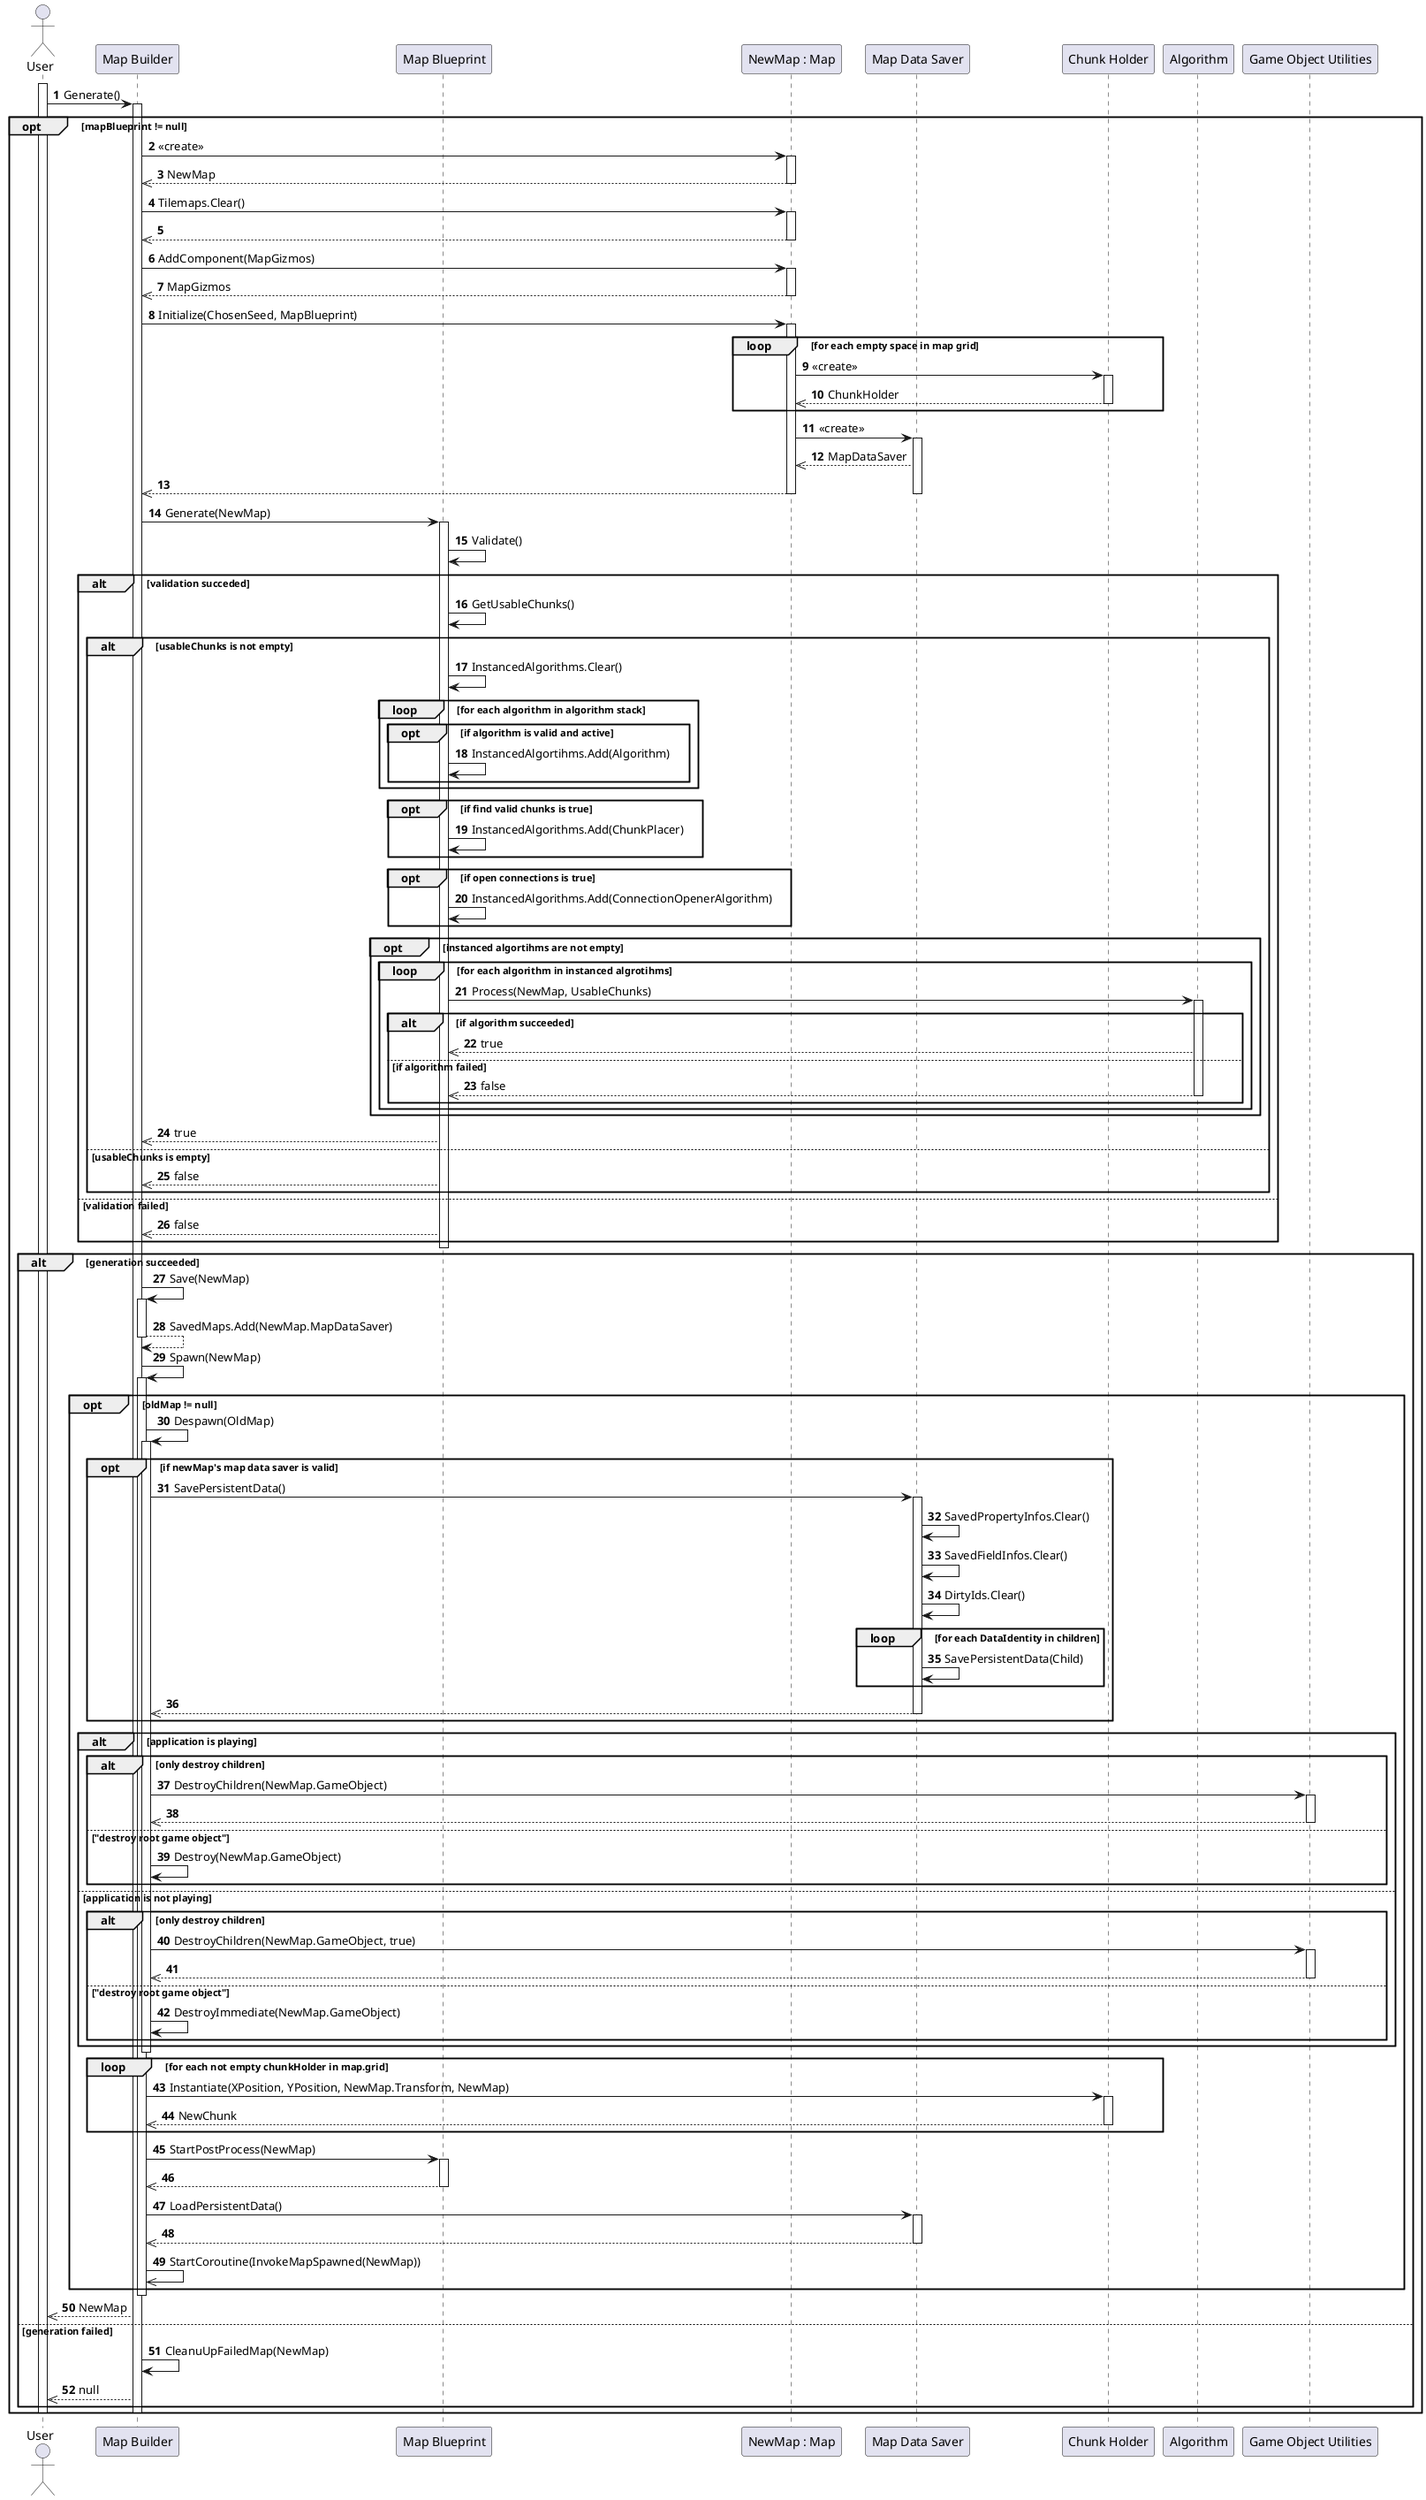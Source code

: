 @startuml Map Generation Sequence Diagram
autonumber

actor user as "User"
participant builder as "Map Builder"
participant blueprint as "Map Blueprint"
participant map as "NewMap : Map"
participant mds as "Map Data Saver"
participant ChunkHolder as "Chunk Holder"
participant algo as "Algorithm"
participant goUtils as "Game Object Utilities"

activate user
user -> builder: Generate()
activate builder
opt mapBlueprint != null

builder -> map: <<create>>
activate map
builder <<-- map: NewMap
deactivate map

builder -> map: Tilemaps.Clear()
activate map
builder <<-- map:
deactivate map

builder -> map: AddComponent(MapGizmos)
activate map
builder <<-- map: MapGizmos
deactivate map

builder -> map: Initialize(ChosenSeed, MapBlueprint)
activate map
loop for each empty space in map grid
    map -> ChunkHolder: <<create>>
    activate ChunkHolder
    map <<-- ChunkHolder: ChunkHolder
    deactivate ChunkHolder
end
map -> mds: <<create>>
activate mds
map <<-- mds: MapDataSaver
builder <<-- map:
deactivate map
deactivate mds
builder -> blueprint: Generate(NewMap)
activate blueprint
blueprint -> blueprint: Validate()
alt validation succeded
    blueprint -> blueprint: GetUsableChunks()
    alt usableChunks is not empty
        blueprint -> blueprint: InstancedAlgorithms.Clear()
        loop for each algorithm in algorithm stack
            opt if algorithm is valid and active
            blueprint -> blueprint: InstancedAlgortihms.Add(Algorithm)
        end
    end

    opt if find valid chunks is true
    blueprint -> blueprint: InstancedAlgorithms.Add(ChunkPlacer)
end

opt if open connections is true
blueprint -> blueprint: InstancedAlgorithms.Add(ConnectionOpenerAlgorithm)
end

opt instanced algortihms are not empty
loop for each algorithm in instanced algrotihms
blueprint -> algo: Process(NewMap, UsableChunks)
activate algo
alt if algorithm succeeded
    blueprint <<-- algo: true
else if algorithm failed
    blueprint <<-- algo: false
    deactivate algo
end
end
end

builder <<-- blueprint: true
else usableChunks is empty
builder <<-- blueprint: false
end

else validation failed
builder <<-- blueprint: false
end

deactivate blueprint

alt generation succeeded
builder -> builder: Save(NewMap)
activate builder
builder --> builder: SavedMaps.Add(NewMap.MapDataSaver)
deactivate builder

builder -> builder: Spawn(NewMap)
activate builder

opt oldMap != null
builder -> builder: Despawn(OldMap)
activate builder


opt if newMap's map data saver is valid
builder -> mds: SavePersistentData()
activate mds
mds -> mds: SavedPropertyInfos.Clear()
mds -> mds: SavedFieldInfos.Clear()
mds -> mds: DirtyIds.Clear()
loop for each DataIdentity in children
mds -> mds: SavePersistentData(Child)
end
builder <<-- mds:
deactivate mds
end
alt application is playing
alt only destroy children
builder -> goUtils: DestroyChildren(NewMap.GameObject)
activate goUtils
builder <<-- goUtils
deactivate goUtils
else "destroy root game object"
builder -> builder: Destroy(NewMap.GameObject)
end

else application is not playing
alt only destroy children
builder -> goUtils: DestroyChildren(NewMap.GameObject, true)
activate goUtils
builder <<-- goUtils
deactivate goUtils
else "destroy root game object"
builder -> builder: DestroyImmediate(NewMap.GameObject)
end
end
deactivate builder

loop for each not empty chunkHolder in map.grid
builder -> ChunkHolder: Instantiate(XPosition, YPosition, NewMap.Transform, NewMap)
activate ChunkHolder
builder <<-- ChunkHolder: NewChunk
deactivate ChunkHolder
end
builder -> blueprint: StartPostProcess(NewMap)
activate blueprint
builder <<-- blueprint
deactivate blueprint

builder -> mds: LoadPersistentData()
activate mds
builder <<-- mds
deactivate mds

builder ->> builder: StartCoroutine(InvokeMapSpawned(NewMap))
end
deactivate builder

user <<-- builder: NewMap
else generation failed
builder -> builder: CleanuUpFailedMap(NewMap)
user <<-- builder: null
end
deactivate builder
deactivate user

end
@enduml